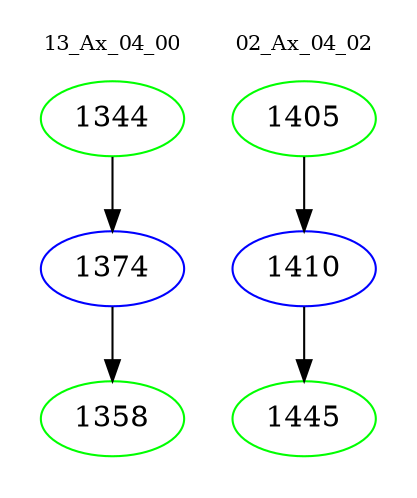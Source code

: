 digraph{
subgraph cluster_0 {
color = white
label = "13_Ax_04_00";
fontsize=10;
T0_1344 [label="1344", color="green"]
T0_1344 -> T0_1374 [color="black"]
T0_1374 [label="1374", color="blue"]
T0_1374 -> T0_1358 [color="black"]
T0_1358 [label="1358", color="green"]
}
subgraph cluster_1 {
color = white
label = "02_Ax_04_02";
fontsize=10;
T1_1405 [label="1405", color="green"]
T1_1405 -> T1_1410 [color="black"]
T1_1410 [label="1410", color="blue"]
T1_1410 -> T1_1445 [color="black"]
T1_1445 [label="1445", color="green"]
}
}
